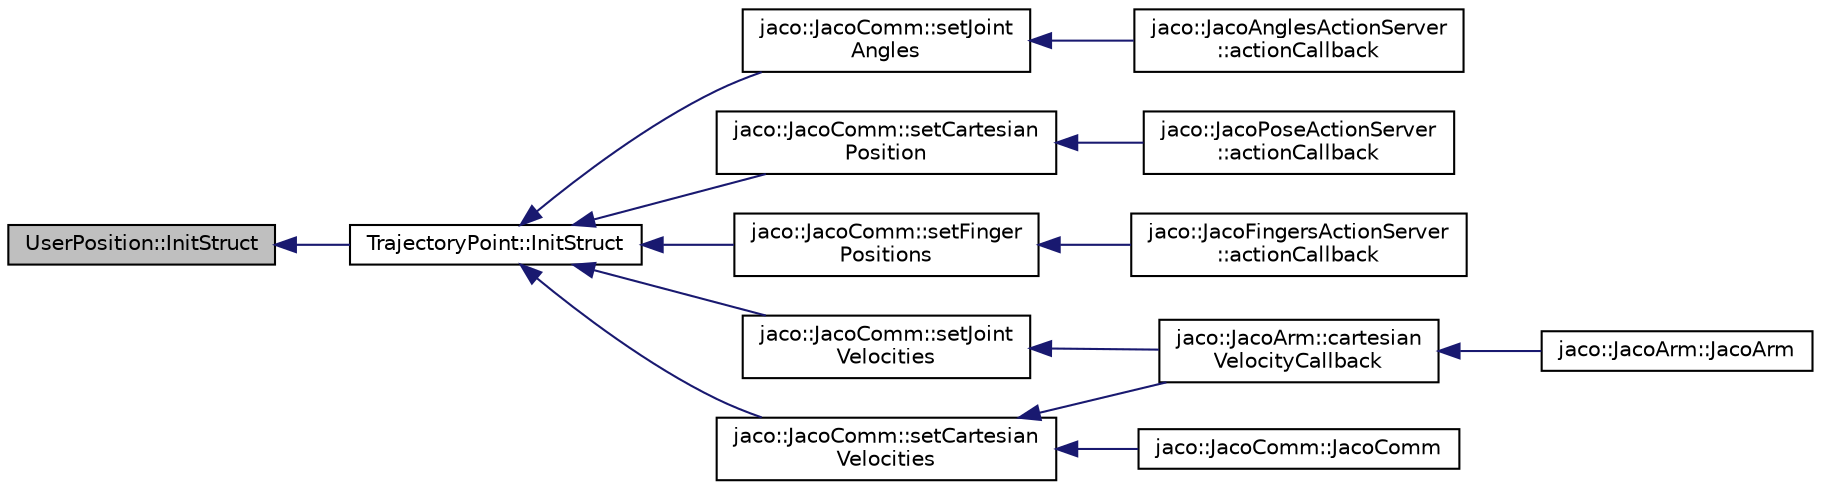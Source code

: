 digraph "UserPosition::InitStruct"
{
  edge [fontname="Helvetica",fontsize="10",labelfontname="Helvetica",labelfontsize="10"];
  node [fontname="Helvetica",fontsize="10",shape=record];
  rankdir="LR";
  Node1 [label="UserPosition::InitStruct",height=0.2,width=0.4,color="black", fillcolor="grey75", style="filled", fontcolor="black"];
  Node1 -> Node2 [dir="back",color="midnightblue",fontsize="10",style="solid"];
  Node2 [label="TrajectoryPoint::InitStruct",height=0.2,width=0.4,color="black", fillcolor="white", style="filled",URL="$struct_trajectory_point.html#a1a9f12ad88f5011c6a4644792fa67f99"];
  Node2 -> Node3 [dir="back",color="midnightblue",fontsize="10",style="solid"];
  Node3 [label="jaco::JacoComm::setJoint\lAngles",height=0.2,width=0.4,color="black", fillcolor="white", style="filled",URL="$classjaco_1_1_jaco_comm.html#ad53fa0c190d41da8430de2e9bf997f05",tooltip="Sends a joint angle command to the Jaco arm. "];
  Node3 -> Node4 [dir="back",color="midnightblue",fontsize="10",style="solid"];
  Node4 [label="jaco::JacoAnglesActionServer\l::actionCallback",height=0.2,width=0.4,color="black", fillcolor="white", style="filled",URL="$classjaco_1_1_jaco_angles_action_server.html#a3a3da8fd412f2311534246d2287a5b90"];
  Node2 -> Node5 [dir="back",color="midnightblue",fontsize="10",style="solid"];
  Node5 [label="jaco::JacoComm::setCartesian\lPosition",height=0.2,width=0.4,color="black", fillcolor="white", style="filled",URL="$classjaco_1_1_jaco_comm.html#a7a7375d2609c81f0a03974b06ca07be0",tooltip="Sends a cartesian coordinate trajectory to the Jaco arm. "];
  Node5 -> Node6 [dir="back",color="midnightblue",fontsize="10",style="solid"];
  Node6 [label="jaco::JacoPoseActionServer\l::actionCallback",height=0.2,width=0.4,color="black", fillcolor="white", style="filled",URL="$classjaco_1_1_jaco_pose_action_server.html#a82396bb5f219f54518a80493bfd38f26"];
  Node2 -> Node7 [dir="back",color="midnightblue",fontsize="10",style="solid"];
  Node7 [label="jaco::JacoComm::setFinger\lPositions",height=0.2,width=0.4,color="black", fillcolor="white", style="filled",URL="$classjaco_1_1_jaco_comm.html#a5cdc217373b923f7de2ed468150281fa",tooltip="Sets the finger positions. "];
  Node7 -> Node8 [dir="back",color="midnightblue",fontsize="10",style="solid"];
  Node8 [label="jaco::JacoFingersActionServer\l::actionCallback",height=0.2,width=0.4,color="black", fillcolor="white", style="filled",URL="$classjaco_1_1_jaco_fingers_action_server.html#a642f494b27d513457e9f29de7a4b31b6"];
  Node2 -> Node9 [dir="back",color="midnightblue",fontsize="10",style="solid"];
  Node9 [label="jaco::JacoComm::setJoint\lVelocities",height=0.2,width=0.4,color="black", fillcolor="white", style="filled",URL="$classjaco_1_1_jaco_comm.html#af269b1c8d8b1f32c1003ca2e464252f0",tooltip="Set the angular velocity of the joints. "];
  Node9 -> Node10 [dir="back",color="midnightblue",fontsize="10",style="solid"];
  Node10 [label="jaco::JacoArm::cartesian\lVelocityCallback",height=0.2,width=0.4,color="black", fillcolor="white", style="filled",URL="$classjaco_1_1_jaco_arm.html#a091f2eaffef84362f69e3b49482982db"];
  Node10 -> Node11 [dir="back",color="midnightblue",fontsize="10",style="solid"];
  Node11 [label="jaco::JacoArm::JacoArm",height=0.2,width=0.4,color="black", fillcolor="white", style="filled",URL="$classjaco_1_1_jaco_arm.html#ab29d25cb3b4bafdc523cbe271c801681"];
  Node2 -> Node12 [dir="back",color="midnightblue",fontsize="10",style="solid"];
  Node12 [label="jaco::JacoComm::setCartesian\lVelocities",height=0.2,width=0.4,color="black", fillcolor="white", style="filled",URL="$classjaco_1_1_jaco_comm.html#a468352480a437cc2144c8d4d289815a5",tooltip="Set the cartesian velocity of the tool tip. "];
  Node12 -> Node10 [dir="back",color="midnightblue",fontsize="10",style="solid"];
  Node12 -> Node13 [dir="back",color="midnightblue",fontsize="10",style="solid"];
  Node13 [label="jaco::JacoComm::JacoComm",height=0.2,width=0.4,color="black", fillcolor="white", style="filled",URL="$classjaco_1_1_jaco_comm.html#acdf234ee7f30cf5ead4f41beb3481521"];
}
